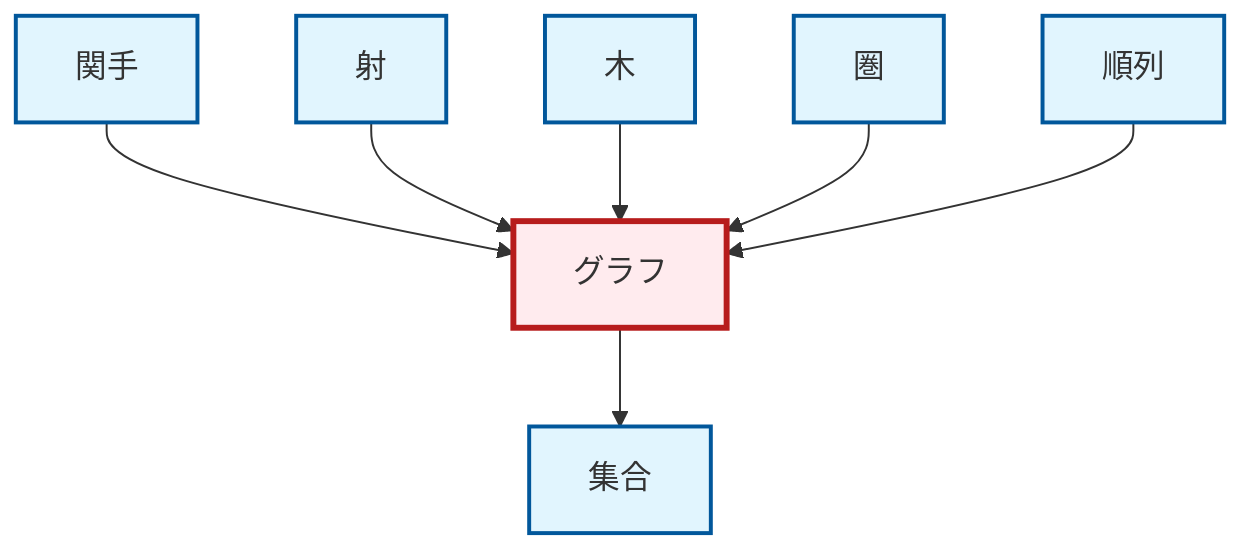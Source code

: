 graph TD
    classDef definition fill:#e1f5fe,stroke:#01579b,stroke-width:2px
    classDef theorem fill:#f3e5f5,stroke:#4a148c,stroke-width:2px
    classDef axiom fill:#fff3e0,stroke:#e65100,stroke-width:2px
    classDef example fill:#e8f5e9,stroke:#1b5e20,stroke-width:2px
    classDef current fill:#ffebee,stroke:#b71c1c,stroke-width:3px
    def-graph["グラフ"]:::definition
    def-category["圏"]:::definition
    def-tree["木"]:::definition
    def-morphism["射"]:::definition
    def-set["集合"]:::definition
    def-permutation["順列"]:::definition
    def-functor["関手"]:::definition
    def-functor --> def-graph
    def-morphism --> def-graph
    def-tree --> def-graph
    def-category --> def-graph
    def-permutation --> def-graph
    def-graph --> def-set
    class def-graph current